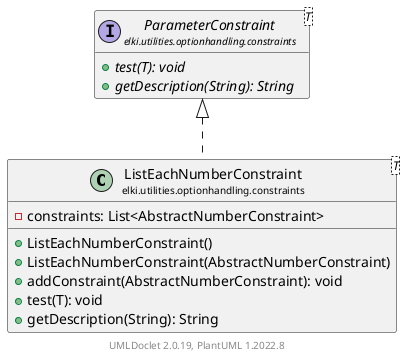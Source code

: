 @startuml
    remove .*\.(Instance|Par|Parameterizer|Factory)$
    set namespaceSeparator none
    hide empty fields
    hide empty methods

    class "<size:14>ListEachNumberConstraint\n<size:10>elki.utilities.optionhandling.constraints" as elki.utilities.optionhandling.constraints.ListEachNumberConstraint<T> [[ListEachNumberConstraint.html]] {
        -constraints: List<AbstractNumberConstraint>
        +ListEachNumberConstraint()
        +ListEachNumberConstraint(AbstractNumberConstraint)
        +addConstraint(AbstractNumberConstraint): void
        +test(T): void
        +getDescription(String): String
    }

    interface "<size:14>ParameterConstraint\n<size:10>elki.utilities.optionhandling.constraints" as elki.utilities.optionhandling.constraints.ParameterConstraint<T> [[ParameterConstraint.html]] {
        {abstract} +test(T): void
        {abstract} +getDescription(String): String
    }

    elki.utilities.optionhandling.constraints.ParameterConstraint <|.. elki.utilities.optionhandling.constraints.ListEachNumberConstraint

    center footer UMLDoclet 2.0.19, PlantUML 1.2022.8
@enduml
